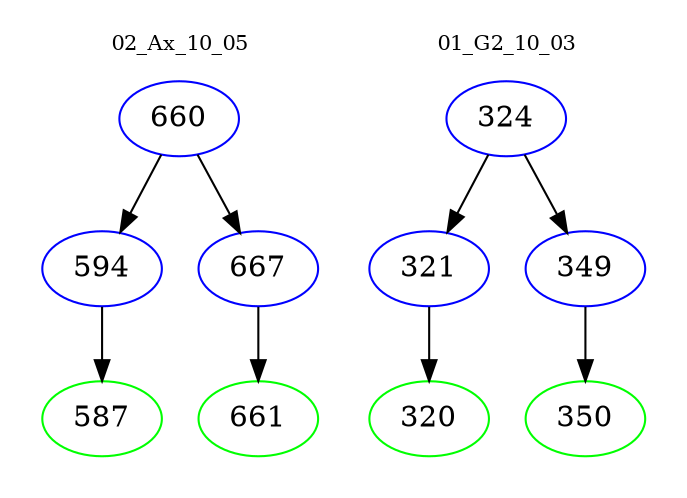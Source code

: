 digraph{
subgraph cluster_0 {
color = white
label = "02_Ax_10_05";
fontsize=10;
T0_660 [label="660", color="blue"]
T0_660 -> T0_594 [color="black"]
T0_594 [label="594", color="blue"]
T0_594 -> T0_587 [color="black"]
T0_587 [label="587", color="green"]
T0_660 -> T0_667 [color="black"]
T0_667 [label="667", color="blue"]
T0_667 -> T0_661 [color="black"]
T0_661 [label="661", color="green"]
}
subgraph cluster_1 {
color = white
label = "01_G2_10_03";
fontsize=10;
T1_324 [label="324", color="blue"]
T1_324 -> T1_321 [color="black"]
T1_321 [label="321", color="blue"]
T1_321 -> T1_320 [color="black"]
T1_320 [label="320", color="green"]
T1_324 -> T1_349 [color="black"]
T1_349 [label="349", color="blue"]
T1_349 -> T1_350 [color="black"]
T1_350 [label="350", color="green"]
}
}
